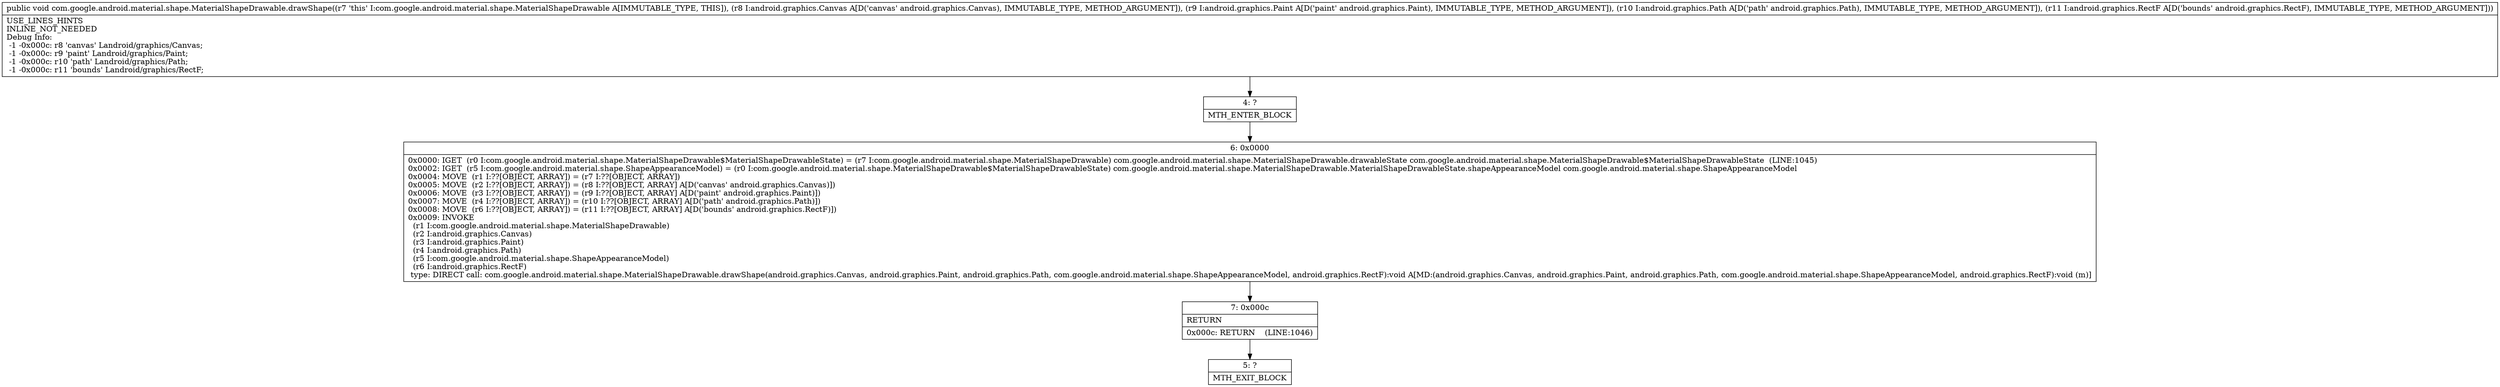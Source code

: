 digraph "CFG forcom.google.android.material.shape.MaterialShapeDrawable.drawShape(Landroid\/graphics\/Canvas;Landroid\/graphics\/Paint;Landroid\/graphics\/Path;Landroid\/graphics\/RectF;)V" {
Node_4 [shape=record,label="{4\:\ ?|MTH_ENTER_BLOCK\l}"];
Node_6 [shape=record,label="{6\:\ 0x0000|0x0000: IGET  (r0 I:com.google.android.material.shape.MaterialShapeDrawable$MaterialShapeDrawableState) = (r7 I:com.google.android.material.shape.MaterialShapeDrawable) com.google.android.material.shape.MaterialShapeDrawable.drawableState com.google.android.material.shape.MaterialShapeDrawable$MaterialShapeDrawableState  (LINE:1045)\l0x0002: IGET  (r5 I:com.google.android.material.shape.ShapeAppearanceModel) = (r0 I:com.google.android.material.shape.MaterialShapeDrawable$MaterialShapeDrawableState) com.google.android.material.shape.MaterialShapeDrawable.MaterialShapeDrawableState.shapeAppearanceModel com.google.android.material.shape.ShapeAppearanceModel \l0x0004: MOVE  (r1 I:??[OBJECT, ARRAY]) = (r7 I:??[OBJECT, ARRAY]) \l0x0005: MOVE  (r2 I:??[OBJECT, ARRAY]) = (r8 I:??[OBJECT, ARRAY] A[D('canvas' android.graphics.Canvas)]) \l0x0006: MOVE  (r3 I:??[OBJECT, ARRAY]) = (r9 I:??[OBJECT, ARRAY] A[D('paint' android.graphics.Paint)]) \l0x0007: MOVE  (r4 I:??[OBJECT, ARRAY]) = (r10 I:??[OBJECT, ARRAY] A[D('path' android.graphics.Path)]) \l0x0008: MOVE  (r6 I:??[OBJECT, ARRAY]) = (r11 I:??[OBJECT, ARRAY] A[D('bounds' android.graphics.RectF)]) \l0x0009: INVOKE  \l  (r1 I:com.google.android.material.shape.MaterialShapeDrawable)\l  (r2 I:android.graphics.Canvas)\l  (r3 I:android.graphics.Paint)\l  (r4 I:android.graphics.Path)\l  (r5 I:com.google.android.material.shape.ShapeAppearanceModel)\l  (r6 I:android.graphics.RectF)\l type: DIRECT call: com.google.android.material.shape.MaterialShapeDrawable.drawShape(android.graphics.Canvas, android.graphics.Paint, android.graphics.Path, com.google.android.material.shape.ShapeAppearanceModel, android.graphics.RectF):void A[MD:(android.graphics.Canvas, android.graphics.Paint, android.graphics.Path, com.google.android.material.shape.ShapeAppearanceModel, android.graphics.RectF):void (m)]\l}"];
Node_7 [shape=record,label="{7\:\ 0x000c|RETURN\l|0x000c: RETURN    (LINE:1046)\l}"];
Node_5 [shape=record,label="{5\:\ ?|MTH_EXIT_BLOCK\l}"];
MethodNode[shape=record,label="{public void com.google.android.material.shape.MaterialShapeDrawable.drawShape((r7 'this' I:com.google.android.material.shape.MaterialShapeDrawable A[IMMUTABLE_TYPE, THIS]), (r8 I:android.graphics.Canvas A[D('canvas' android.graphics.Canvas), IMMUTABLE_TYPE, METHOD_ARGUMENT]), (r9 I:android.graphics.Paint A[D('paint' android.graphics.Paint), IMMUTABLE_TYPE, METHOD_ARGUMENT]), (r10 I:android.graphics.Path A[D('path' android.graphics.Path), IMMUTABLE_TYPE, METHOD_ARGUMENT]), (r11 I:android.graphics.RectF A[D('bounds' android.graphics.RectF), IMMUTABLE_TYPE, METHOD_ARGUMENT]))  | USE_LINES_HINTS\lINLINE_NOT_NEEDED\lDebug Info:\l  \-1 \-0x000c: r8 'canvas' Landroid\/graphics\/Canvas;\l  \-1 \-0x000c: r9 'paint' Landroid\/graphics\/Paint;\l  \-1 \-0x000c: r10 'path' Landroid\/graphics\/Path;\l  \-1 \-0x000c: r11 'bounds' Landroid\/graphics\/RectF;\l}"];
MethodNode -> Node_4;Node_4 -> Node_6;
Node_6 -> Node_7;
Node_7 -> Node_5;
}

